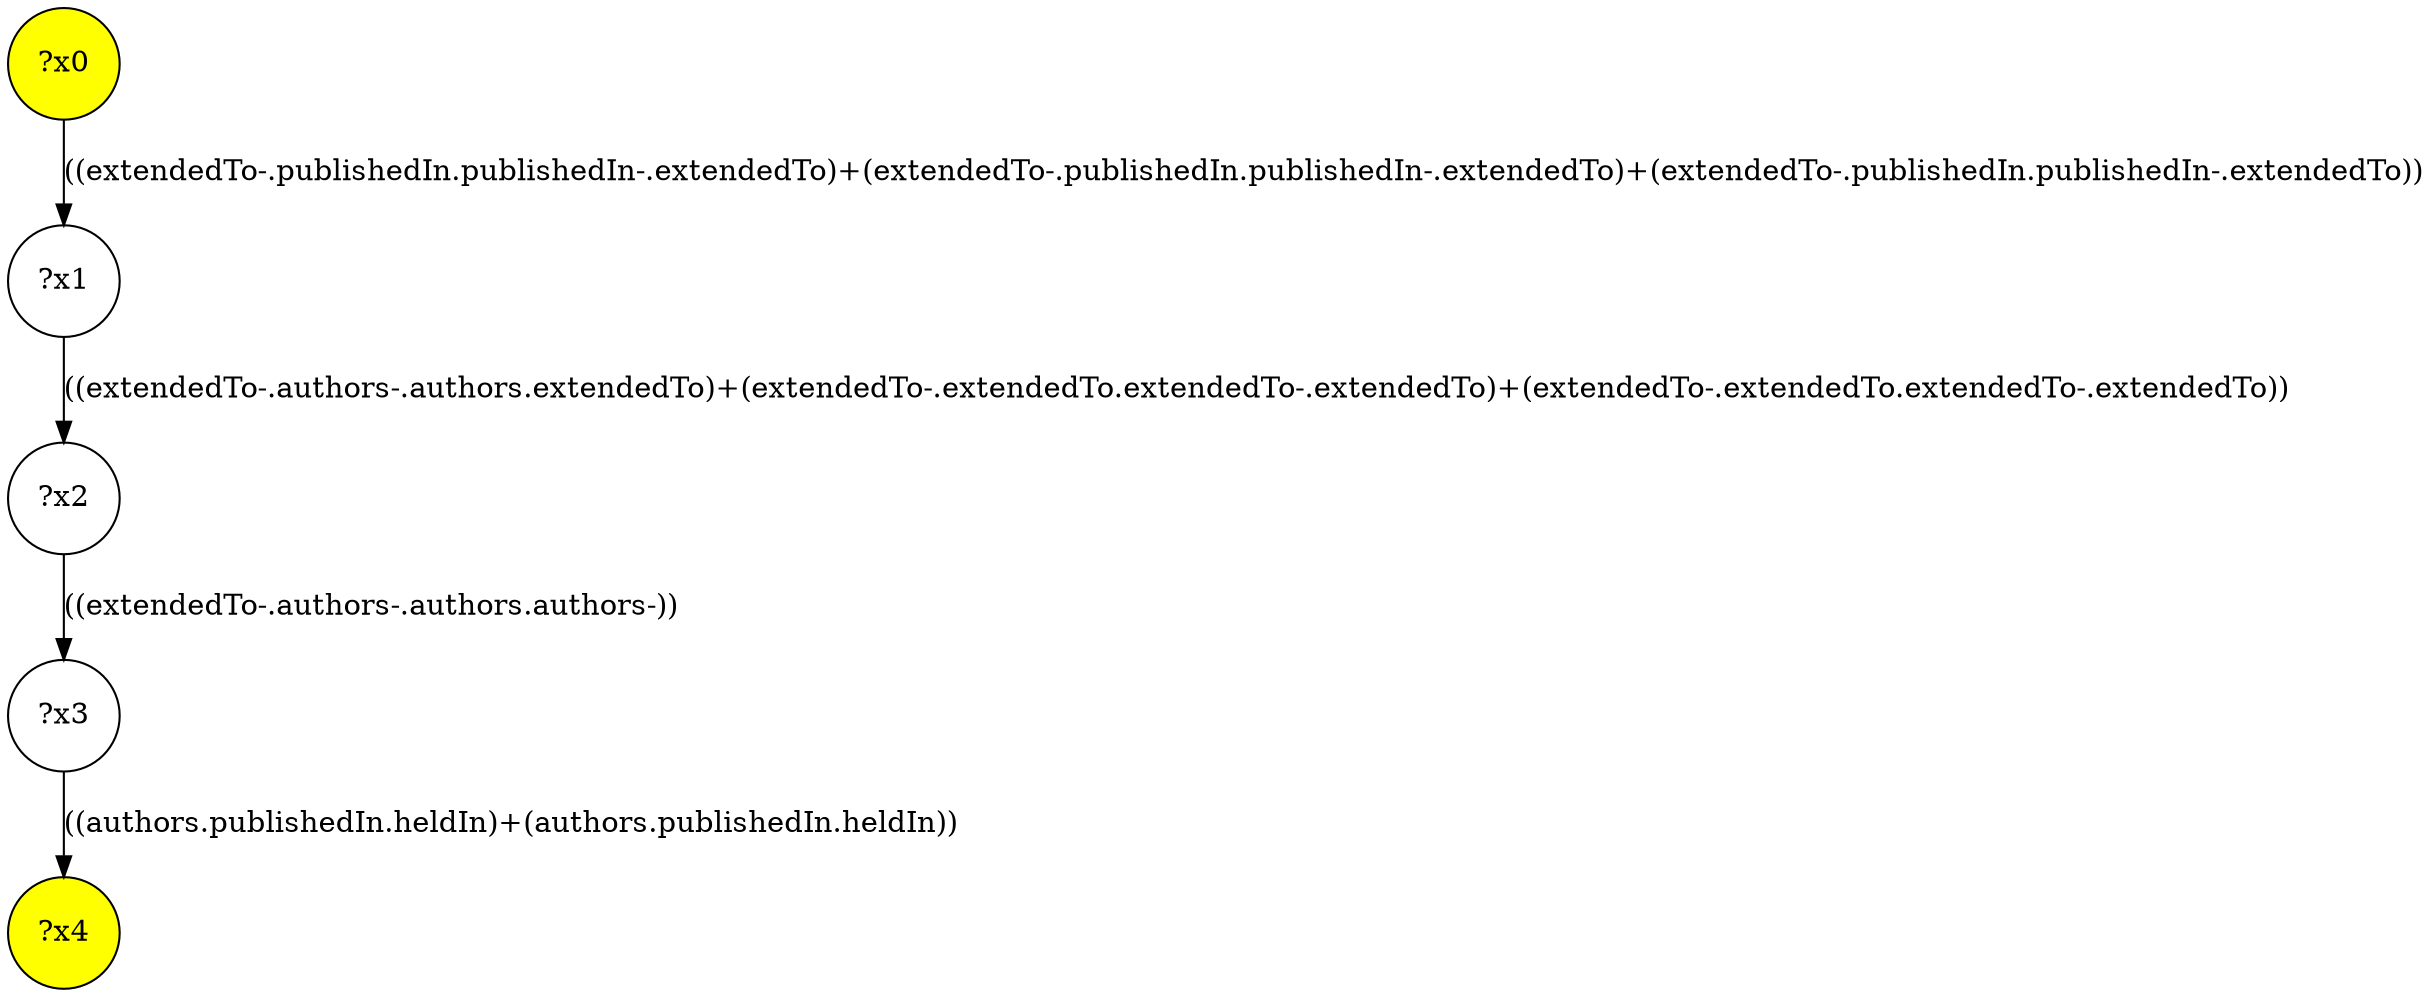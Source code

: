 digraph g {
	x0 [fillcolor="yellow", style="filled," shape=circle, label="?x0"];
	x4 [fillcolor="yellow", style="filled," shape=circle, label="?x4"];
	x1 [shape=circle, label="?x1"];
	x0 -> x1 [label="((extendedTo-.publishedIn.publishedIn-.extendedTo)+(extendedTo-.publishedIn.publishedIn-.extendedTo)+(extendedTo-.publishedIn.publishedIn-.extendedTo))"];
	x2 [shape=circle, label="?x2"];
	x1 -> x2 [label="((extendedTo-.authors-.authors.extendedTo)+(extendedTo-.extendedTo.extendedTo-.extendedTo)+(extendedTo-.extendedTo.extendedTo-.extendedTo))"];
	x3 [shape=circle, label="?x3"];
	x2 -> x3 [label="((extendedTo-.authors-.authors.authors-))"];
	x3 -> x4 [label="((authors.publishedIn.heldIn)+(authors.publishedIn.heldIn))"];
}
